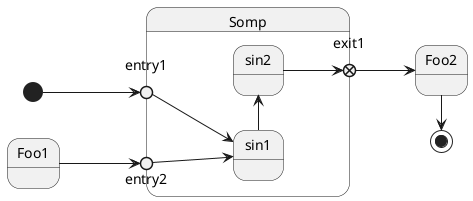 @startuml

left to right direction

state Somp {
    state entry1 <<entryPoint>>
    state entry2 <<entryPoint>>
    state sin1
    state sin2
    state exit1 <<exitPoint>>
    entry1 --> sin1
    entry2 --> sin1
    sin1 -> sin2
    sin2 --> exit1
}

[*] --> entry1
Foo1 --> entry2
exit1 --> Foo2
Foo2 -> [*]

@enduml